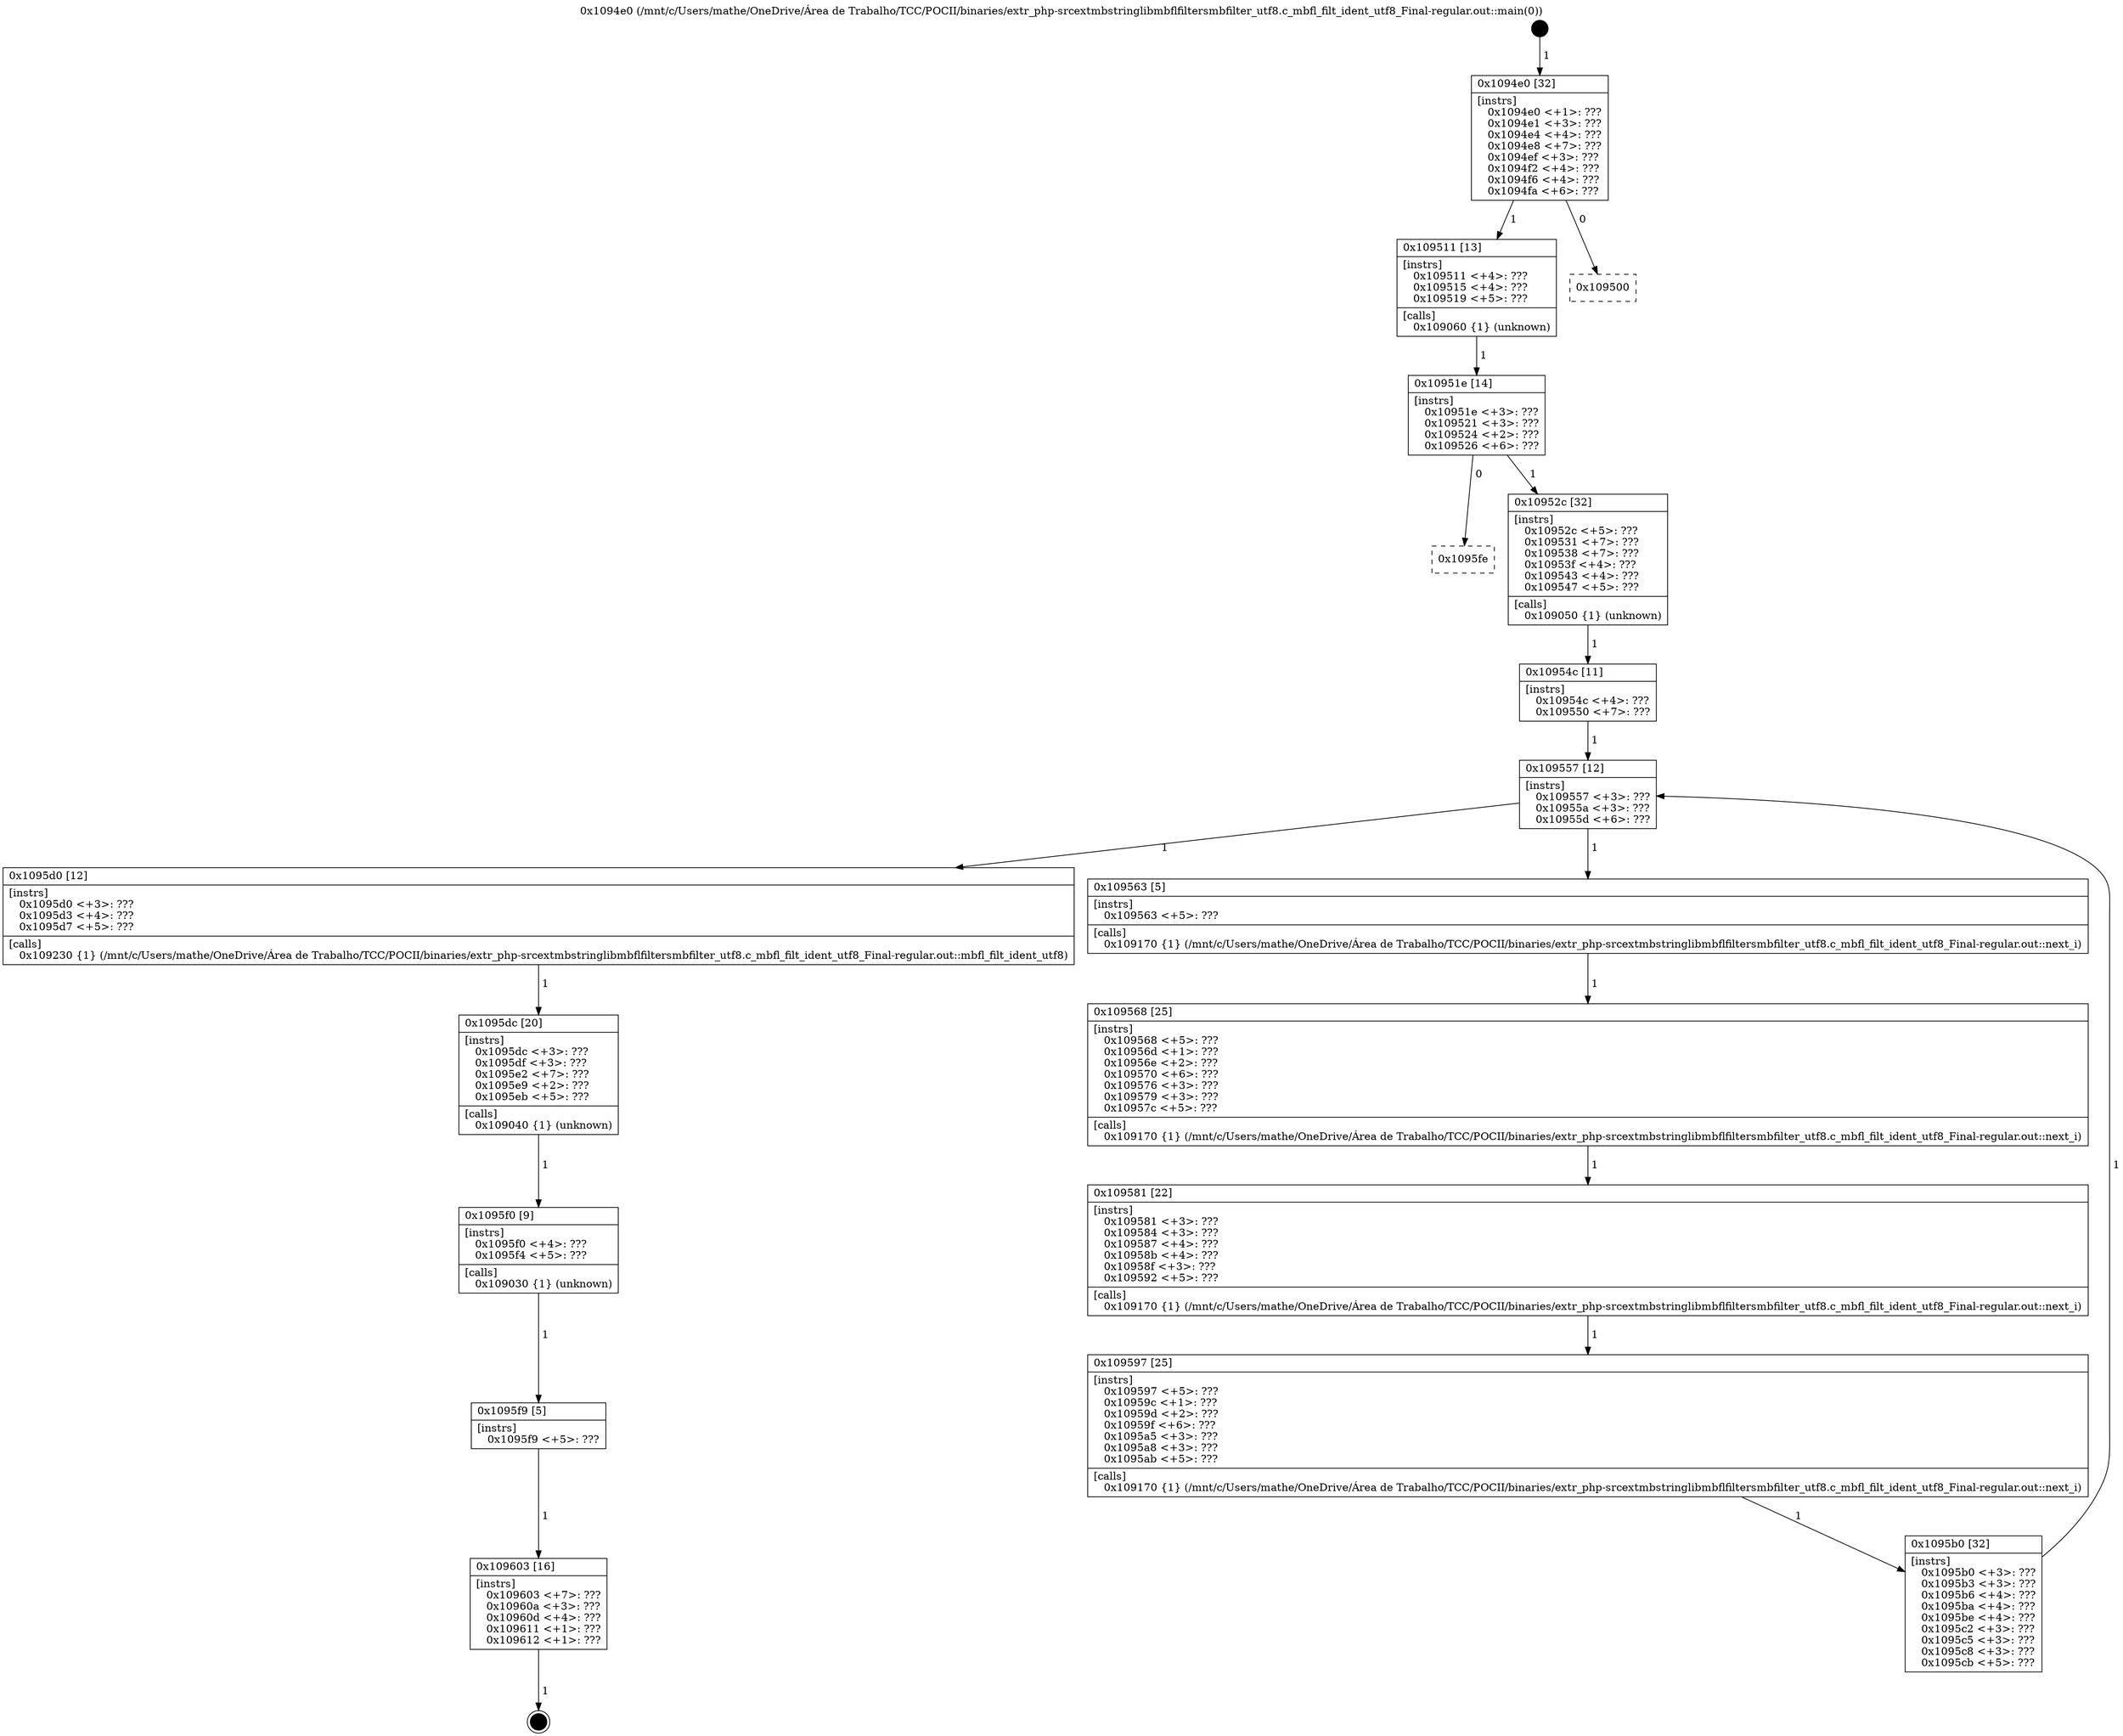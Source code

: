 digraph "0x1094e0" {
  label = "0x1094e0 (/mnt/c/Users/mathe/OneDrive/Área de Trabalho/TCC/POCII/binaries/extr_php-srcextmbstringlibmbflfiltersmbfilter_utf8.c_mbfl_filt_ident_utf8_Final-regular.out::main(0))"
  labelloc = "t"
  node[shape=record]

  Entry [label="",width=0.3,height=0.3,shape=circle,fillcolor=black,style=filled]
  "0x1094e0" [label="{
     0x1094e0 [32]\l
     | [instrs]\l
     &nbsp;&nbsp;0x1094e0 \<+1\>: ???\l
     &nbsp;&nbsp;0x1094e1 \<+3\>: ???\l
     &nbsp;&nbsp;0x1094e4 \<+4\>: ???\l
     &nbsp;&nbsp;0x1094e8 \<+7\>: ???\l
     &nbsp;&nbsp;0x1094ef \<+3\>: ???\l
     &nbsp;&nbsp;0x1094f2 \<+4\>: ???\l
     &nbsp;&nbsp;0x1094f6 \<+4\>: ???\l
     &nbsp;&nbsp;0x1094fa \<+6\>: ???\l
  }"]
  "0x109511" [label="{
     0x109511 [13]\l
     | [instrs]\l
     &nbsp;&nbsp;0x109511 \<+4\>: ???\l
     &nbsp;&nbsp;0x109515 \<+4\>: ???\l
     &nbsp;&nbsp;0x109519 \<+5\>: ???\l
     | [calls]\l
     &nbsp;&nbsp;0x109060 \{1\} (unknown)\l
  }"]
  "0x109500" [label="{
     0x109500\l
  }", style=dashed]
  "0x10951e" [label="{
     0x10951e [14]\l
     | [instrs]\l
     &nbsp;&nbsp;0x10951e \<+3\>: ???\l
     &nbsp;&nbsp;0x109521 \<+3\>: ???\l
     &nbsp;&nbsp;0x109524 \<+2\>: ???\l
     &nbsp;&nbsp;0x109526 \<+6\>: ???\l
  }"]
  "0x1095fe" [label="{
     0x1095fe\l
  }", style=dashed]
  "0x10952c" [label="{
     0x10952c [32]\l
     | [instrs]\l
     &nbsp;&nbsp;0x10952c \<+5\>: ???\l
     &nbsp;&nbsp;0x109531 \<+7\>: ???\l
     &nbsp;&nbsp;0x109538 \<+7\>: ???\l
     &nbsp;&nbsp;0x10953f \<+4\>: ???\l
     &nbsp;&nbsp;0x109543 \<+4\>: ???\l
     &nbsp;&nbsp;0x109547 \<+5\>: ???\l
     | [calls]\l
     &nbsp;&nbsp;0x109050 \{1\} (unknown)\l
  }"]
  Exit [label="",width=0.3,height=0.3,shape=circle,fillcolor=black,style=filled,peripheries=2]
  "0x109557" [label="{
     0x109557 [12]\l
     | [instrs]\l
     &nbsp;&nbsp;0x109557 \<+3\>: ???\l
     &nbsp;&nbsp;0x10955a \<+3\>: ???\l
     &nbsp;&nbsp;0x10955d \<+6\>: ???\l
  }"]
  "0x1095d0" [label="{
     0x1095d0 [12]\l
     | [instrs]\l
     &nbsp;&nbsp;0x1095d0 \<+3\>: ???\l
     &nbsp;&nbsp;0x1095d3 \<+4\>: ???\l
     &nbsp;&nbsp;0x1095d7 \<+5\>: ???\l
     | [calls]\l
     &nbsp;&nbsp;0x109230 \{1\} (/mnt/c/Users/mathe/OneDrive/Área de Trabalho/TCC/POCII/binaries/extr_php-srcextmbstringlibmbflfiltersmbfilter_utf8.c_mbfl_filt_ident_utf8_Final-regular.out::mbfl_filt_ident_utf8)\l
  }"]
  "0x109563" [label="{
     0x109563 [5]\l
     | [instrs]\l
     &nbsp;&nbsp;0x109563 \<+5\>: ???\l
     | [calls]\l
     &nbsp;&nbsp;0x109170 \{1\} (/mnt/c/Users/mathe/OneDrive/Área de Trabalho/TCC/POCII/binaries/extr_php-srcextmbstringlibmbflfiltersmbfilter_utf8.c_mbfl_filt_ident_utf8_Final-regular.out::next_i)\l
  }"]
  "0x109568" [label="{
     0x109568 [25]\l
     | [instrs]\l
     &nbsp;&nbsp;0x109568 \<+5\>: ???\l
     &nbsp;&nbsp;0x10956d \<+1\>: ???\l
     &nbsp;&nbsp;0x10956e \<+2\>: ???\l
     &nbsp;&nbsp;0x109570 \<+6\>: ???\l
     &nbsp;&nbsp;0x109576 \<+3\>: ???\l
     &nbsp;&nbsp;0x109579 \<+3\>: ???\l
     &nbsp;&nbsp;0x10957c \<+5\>: ???\l
     | [calls]\l
     &nbsp;&nbsp;0x109170 \{1\} (/mnt/c/Users/mathe/OneDrive/Área de Trabalho/TCC/POCII/binaries/extr_php-srcextmbstringlibmbflfiltersmbfilter_utf8.c_mbfl_filt_ident_utf8_Final-regular.out::next_i)\l
  }"]
  "0x109581" [label="{
     0x109581 [22]\l
     | [instrs]\l
     &nbsp;&nbsp;0x109581 \<+3\>: ???\l
     &nbsp;&nbsp;0x109584 \<+3\>: ???\l
     &nbsp;&nbsp;0x109587 \<+4\>: ???\l
     &nbsp;&nbsp;0x10958b \<+4\>: ???\l
     &nbsp;&nbsp;0x10958f \<+3\>: ???\l
     &nbsp;&nbsp;0x109592 \<+5\>: ???\l
     | [calls]\l
     &nbsp;&nbsp;0x109170 \{1\} (/mnt/c/Users/mathe/OneDrive/Área de Trabalho/TCC/POCII/binaries/extr_php-srcextmbstringlibmbflfiltersmbfilter_utf8.c_mbfl_filt_ident_utf8_Final-regular.out::next_i)\l
  }"]
  "0x109597" [label="{
     0x109597 [25]\l
     | [instrs]\l
     &nbsp;&nbsp;0x109597 \<+5\>: ???\l
     &nbsp;&nbsp;0x10959c \<+1\>: ???\l
     &nbsp;&nbsp;0x10959d \<+2\>: ???\l
     &nbsp;&nbsp;0x10959f \<+6\>: ???\l
     &nbsp;&nbsp;0x1095a5 \<+3\>: ???\l
     &nbsp;&nbsp;0x1095a8 \<+3\>: ???\l
     &nbsp;&nbsp;0x1095ab \<+5\>: ???\l
     | [calls]\l
     &nbsp;&nbsp;0x109170 \{1\} (/mnt/c/Users/mathe/OneDrive/Área de Trabalho/TCC/POCII/binaries/extr_php-srcextmbstringlibmbflfiltersmbfilter_utf8.c_mbfl_filt_ident_utf8_Final-regular.out::next_i)\l
  }"]
  "0x1095b0" [label="{
     0x1095b0 [32]\l
     | [instrs]\l
     &nbsp;&nbsp;0x1095b0 \<+3\>: ???\l
     &nbsp;&nbsp;0x1095b3 \<+3\>: ???\l
     &nbsp;&nbsp;0x1095b6 \<+4\>: ???\l
     &nbsp;&nbsp;0x1095ba \<+4\>: ???\l
     &nbsp;&nbsp;0x1095be \<+4\>: ???\l
     &nbsp;&nbsp;0x1095c2 \<+3\>: ???\l
     &nbsp;&nbsp;0x1095c5 \<+3\>: ???\l
     &nbsp;&nbsp;0x1095c8 \<+3\>: ???\l
     &nbsp;&nbsp;0x1095cb \<+5\>: ???\l
  }"]
  "0x10954c" [label="{
     0x10954c [11]\l
     | [instrs]\l
     &nbsp;&nbsp;0x10954c \<+4\>: ???\l
     &nbsp;&nbsp;0x109550 \<+7\>: ???\l
  }"]
  "0x1095dc" [label="{
     0x1095dc [20]\l
     | [instrs]\l
     &nbsp;&nbsp;0x1095dc \<+3\>: ???\l
     &nbsp;&nbsp;0x1095df \<+3\>: ???\l
     &nbsp;&nbsp;0x1095e2 \<+7\>: ???\l
     &nbsp;&nbsp;0x1095e9 \<+2\>: ???\l
     &nbsp;&nbsp;0x1095eb \<+5\>: ???\l
     | [calls]\l
     &nbsp;&nbsp;0x109040 \{1\} (unknown)\l
  }"]
  "0x1095f0" [label="{
     0x1095f0 [9]\l
     | [instrs]\l
     &nbsp;&nbsp;0x1095f0 \<+4\>: ???\l
     &nbsp;&nbsp;0x1095f4 \<+5\>: ???\l
     | [calls]\l
     &nbsp;&nbsp;0x109030 \{1\} (unknown)\l
  }"]
  "0x1095f9" [label="{
     0x1095f9 [5]\l
     | [instrs]\l
     &nbsp;&nbsp;0x1095f9 \<+5\>: ???\l
  }"]
  "0x109603" [label="{
     0x109603 [16]\l
     | [instrs]\l
     &nbsp;&nbsp;0x109603 \<+7\>: ???\l
     &nbsp;&nbsp;0x10960a \<+3\>: ???\l
     &nbsp;&nbsp;0x10960d \<+4\>: ???\l
     &nbsp;&nbsp;0x109611 \<+1\>: ???\l
     &nbsp;&nbsp;0x109612 \<+1\>: ???\l
  }"]
  Entry -> "0x1094e0" [label=" 1"]
  "0x1094e0" -> "0x109511" [label=" 1"]
  "0x1094e0" -> "0x109500" [label=" 0"]
  "0x109511" -> "0x10951e" [label=" 1"]
  "0x10951e" -> "0x1095fe" [label=" 0"]
  "0x10951e" -> "0x10952c" [label=" 1"]
  "0x109603" -> Exit [label=" 1"]
  "0x10952c" -> "0x10954c" [label=" 1"]
  "0x109557" -> "0x1095d0" [label=" 1"]
  "0x109557" -> "0x109563" [label=" 1"]
  "0x109563" -> "0x109568" [label=" 1"]
  "0x109568" -> "0x109581" [label=" 1"]
  "0x109581" -> "0x109597" [label=" 1"]
  "0x109597" -> "0x1095b0" [label=" 1"]
  "0x10954c" -> "0x109557" [label=" 1"]
  "0x1095b0" -> "0x109557" [label=" 1"]
  "0x1095d0" -> "0x1095dc" [label=" 1"]
  "0x1095dc" -> "0x1095f0" [label=" 1"]
  "0x1095f0" -> "0x1095f9" [label=" 1"]
  "0x1095f9" -> "0x109603" [label=" 1"]
}
